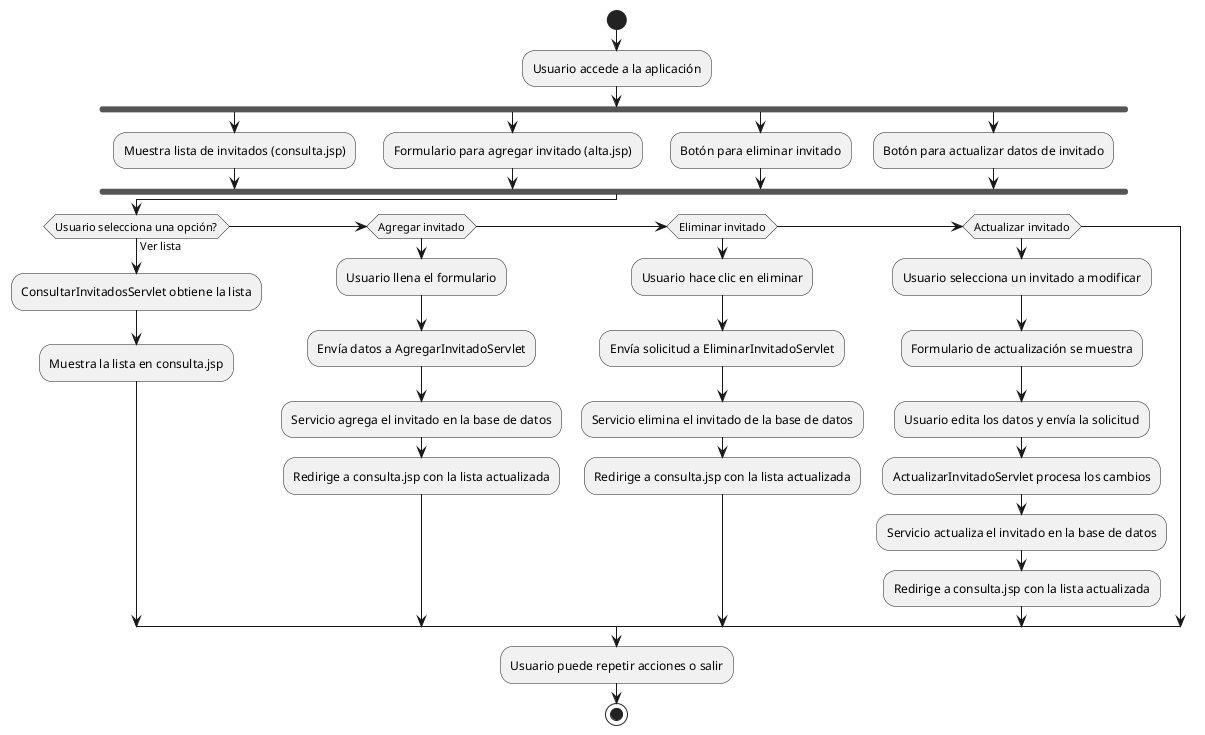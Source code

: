 @startuml
start

:Usuario accede a la aplicación;

fork
    :Muestra lista de invitados (consulta.jsp);
fork again
    :Formulario para agregar invitado (alta.jsp);
fork again
    :Botón para eliminar invitado;
fork again
    :Botón para actualizar datos de invitado;
end fork

if (Usuario selecciona una opción?) then (Ver lista)
    :ConsultarInvitadosServlet obtiene la lista;
    :Muestra la lista en consulta.jsp;
else if (Agregar invitado)
    :Usuario llena el formulario;
    :Envía datos a AgregarInvitadoServlet;
    :Servicio agrega el invitado en la base de datos;
    :Redirige a consulta.jsp con la lista actualizada;
else if (Eliminar invitado)
    :Usuario hace clic en eliminar;
    :Envía solicitud a EliminarInvitadoServlet;
    :Servicio elimina el invitado de la base de datos;
    :Redirige a consulta.jsp con la lista actualizada;
else if (Actualizar invitado)
    :Usuario selecciona un invitado a modificar;
    :Formulario de actualización se muestra;
    :Usuario edita los datos y envía la solicitud;
    :ActualizarInvitadoServlet procesa los cambios;
    :Servicio actualiza el invitado en la base de datos;
    :Redirige a consulta.jsp con la lista actualizada;
endif

:Usuario puede repetir acciones o salir;
stop
@enduml